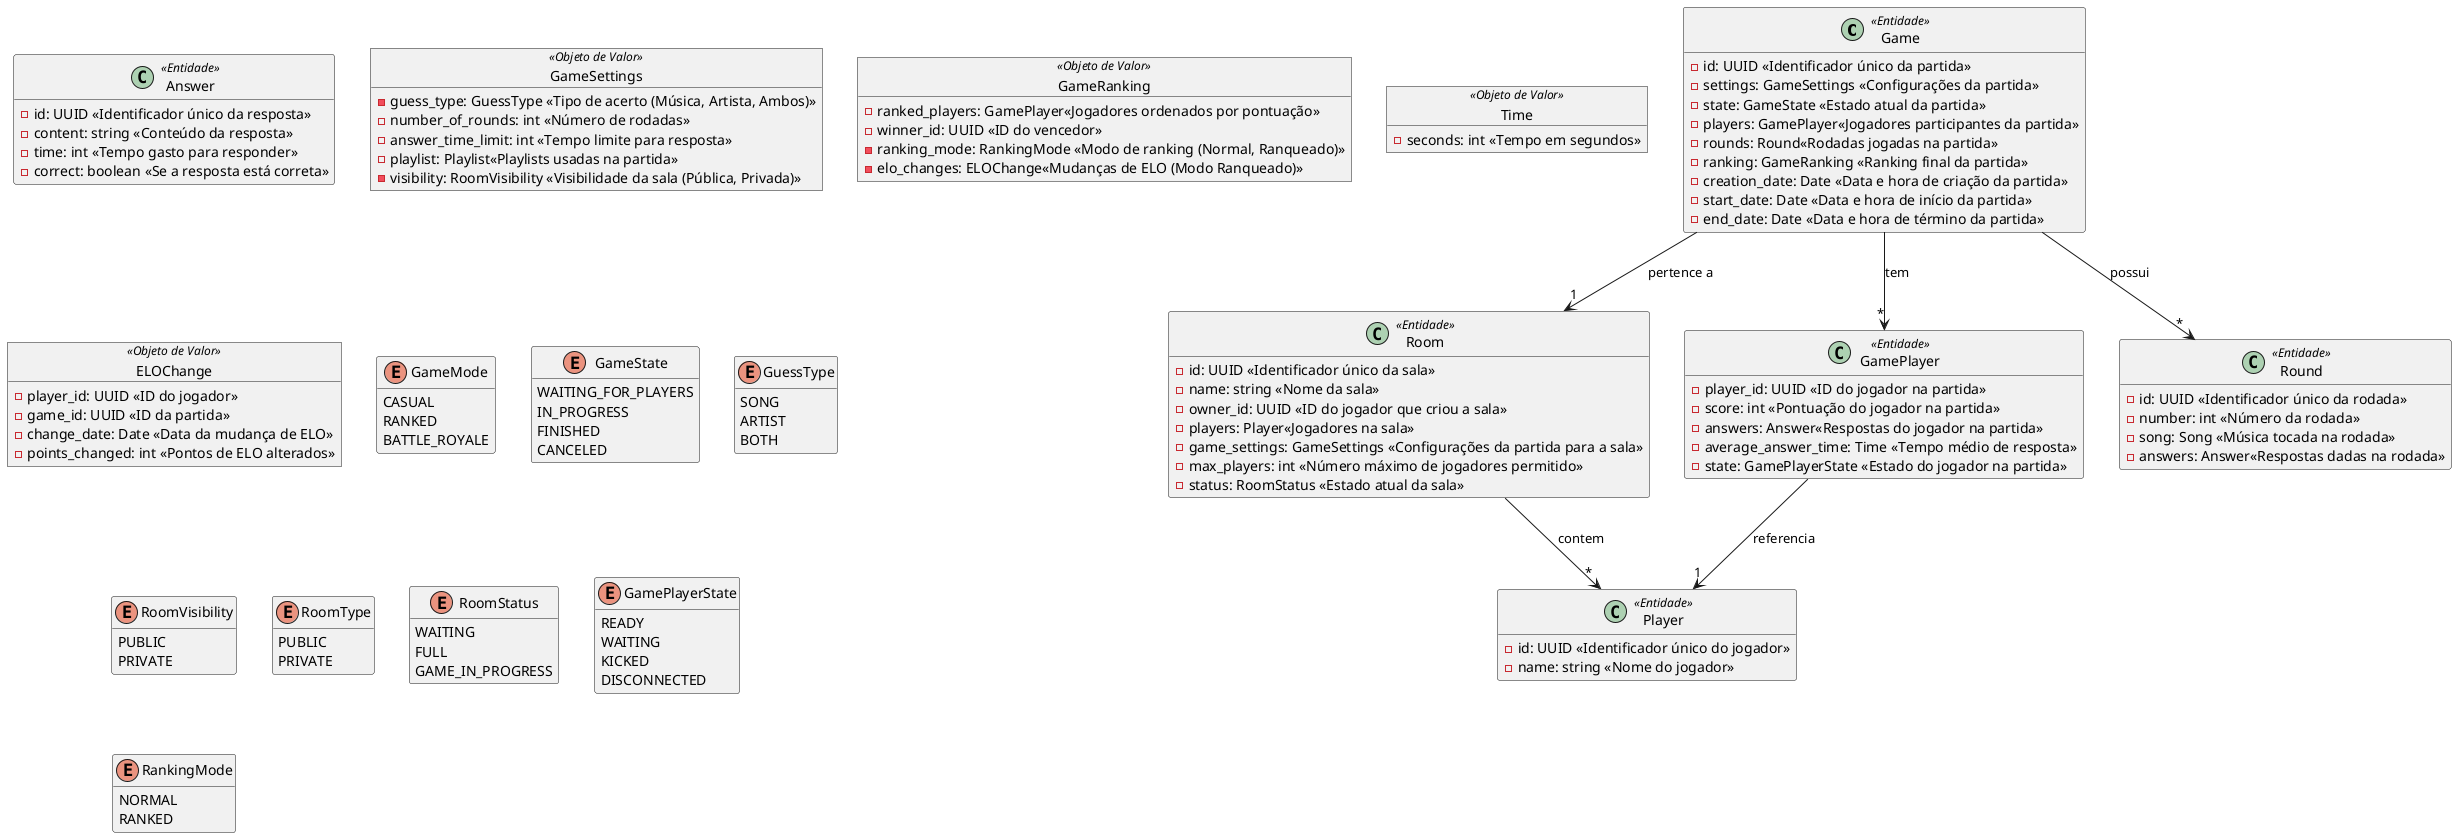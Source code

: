 @startuml
hide methods

class Game <<Entidade>> {
  - id: UUID <<Identificador único da partida>>
  - game_mode: GameMode <<Modo de jogo (Casual, Ranqueado, Battle Royale)>>
  - settings: GameSettings <<Configurações da partida>>
  - state: GameState <<Estado atual da partida>>
  - players: GamePlayer<<Jogadores participantes da partida>>
  - rounds: Round<<Rodadas jogadas na partida>>
  - ranking: GameRanking <<Ranking final da partida>>
  - creation_date: Date <<Data e hora de criação da partida>>
  - start_date: Date <<Data e hora de início da partida>>
  - end_date: Date <<Data e hora de término da partida>>
}

class Room <<Entidade>> {
  - id: UUID <<Identificador único da sala>>
  - name: string <<Nome da sala>>
  - owner_id: UUID <<ID do jogador que criou a sala>>
  - players: Player<<Jogadores na sala>>
  - game_settings: GameSettings <<Configurações da partida para a sala>>
  - room_type: RoomType <<Tipo de sala (Pública, Privada)>>
  - max_players: int <<Número máximo de jogadores permitido>>
  - invitation_code: string <<Código de convite (para salas privadas)>>
  - status: RoomStatus <<Estado atual da sala>>
}

class GamePlayer <<Entidade>> {
  - player_id: UUID <<ID do jogador na partida>>
  - score: int <<Pontuação do jogador na partida>>
  - answers: Answer<<Respostas do jogador na partida>>
  - lives: int <<Vidas restantes do jogador (Battle Royale)>>
  - average_answer_time: Time <<Tempo médio de resposta>>
  - state: GamePlayerState <<Estado do jogador na partida>>
}

class Player <<Entidade>> {
  - id: UUID <<Identificador único do jogador>>
  - name: string <<Nome do jogador>>
}

class Round <<Entidade>> {
  - id: UUID <<Identificador único da rodada>>
  - number: int <<Número da rodada>>
  - song: Song <<Música tocada na rodada>>
  - answers: Answer<<Respostas dadas na rodada>>
}

class Answer <<Entidade>> {
  - id: UUID <<Identificador único da resposta>>
  - content: string <<Conteúdo da resposta>>
  - time: int <<Tempo gasto para responder>>
  - correct: boolean <<Se a resposta está correta>>
}

object GameSettings <<Objeto de Valor>> {
  - guess_type: GuessType <<Tipo de acerto (Música, Artista, Ambos)>>
  - number_of_rounds: int <<Número de rodadas>>
  - answer_time_limit: int <<Tempo limite para resposta>>
  - playlist: Playlist<<Playlists usadas na partida>>
  - visibility: RoomVisibility <<Visibilidade da sala (Pública, Privada)>>
}

object GameRanking <<Objeto de Valor>> {
  - ranked_players: GamePlayer<<Jogadores ordenados por pontuação>>
  - winner_id: UUID <<ID do vencedor>>
  - ranking_mode: RankingMode <<Modo de ranking (Normal, Ranqueado)>>
  - elo_changes: ELOChange<<Mudanças de ELO (Modo Ranqueado)>>
}

object Time <<Objeto de Valor>> {
  - seconds: int <<Tempo em segundos>>
}

object ELOChange <<Objeto de Valor>> {
  - player_id: UUID <<ID do jogador>>
  - game_id: UUID <<ID da partida>>
  - change_date: Date <<Data da mudança de ELO>>
  - points_changed: int <<Pontos de ELO alterados>>
}

Game --> "1" Room : pertence a
Game --> "*" Round : possui
Game --> "*" GamePlayer : tem
GamePlayer --> "1" Player : referencia
Room --> "*" Player : contem

enum GameMode {
  CASUAL
  RANKED
  BATTLE_ROYALE
}

enum GameState {
  WAITING_FOR_PLAYERS
  IN_PROGRESS
  FINISHED
  CANCELED
}

enum GuessType {
  SONG
  ARTIST
  BOTH
}

enum RoomVisibility {
  PUBLIC
  PRIVATE
}

enum RoomType {
  PUBLIC
  PRIVATE
}

enum RoomStatus {
  WAITING
  FULL
  GAME_IN_PROGRESS
}

enum GamePlayerState {
  READY
  WAITING
  KICKED
  DISCONNECTED
}

enum RankingMode {
  NORMAL
  RANKED
}

@enduml